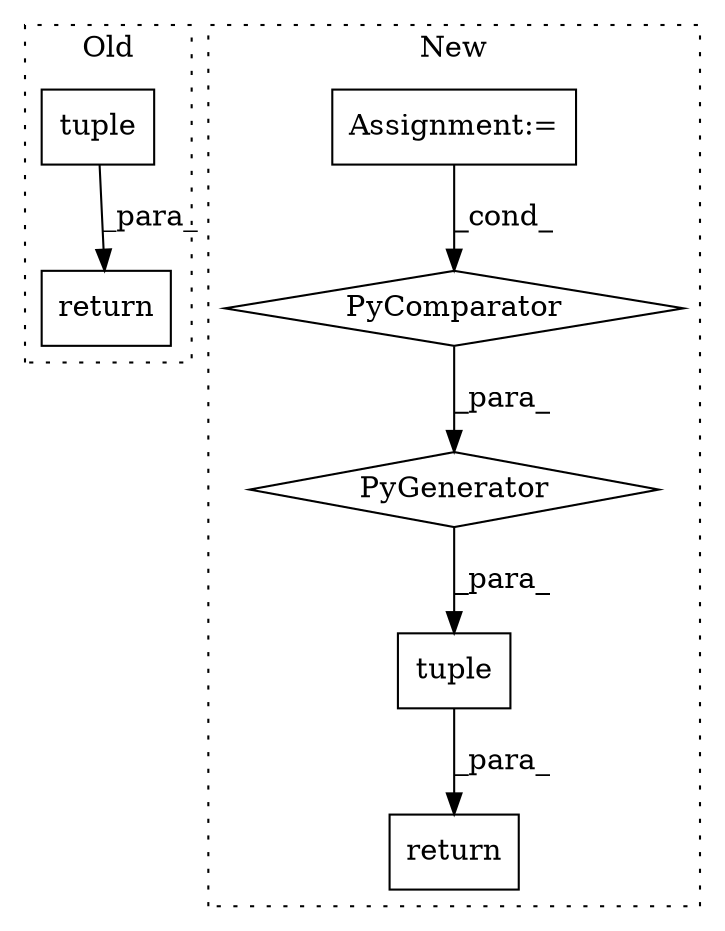digraph G {
subgraph cluster0 {
1 [label="tuple" a="32" s="1874,1895" l="6,1" shape="box"];
6 [label="return" a="41" s="1867" l="7" shape="box"];
label = "Old";
style="dotted";
}
subgraph cluster1 {
2 [label="PyGenerator" a="107" s="2167" l="110" shape="diamond"];
3 [label="PyComparator" a="113" s="2247" l="24" shape="diamond"];
4 [label="Assignment:=" a="7" s="2247" l="24" shape="box"];
5 [label="tuple" a="32" s="2148,2277" l="19,-3" shape="box"];
7 [label="return" a="41" s="2141" l="7" shape="box"];
label = "New";
style="dotted";
}
1 -> 6 [label="_para_"];
2 -> 5 [label="_para_"];
3 -> 2 [label="_para_"];
4 -> 3 [label="_cond_"];
5 -> 7 [label="_para_"];
}
